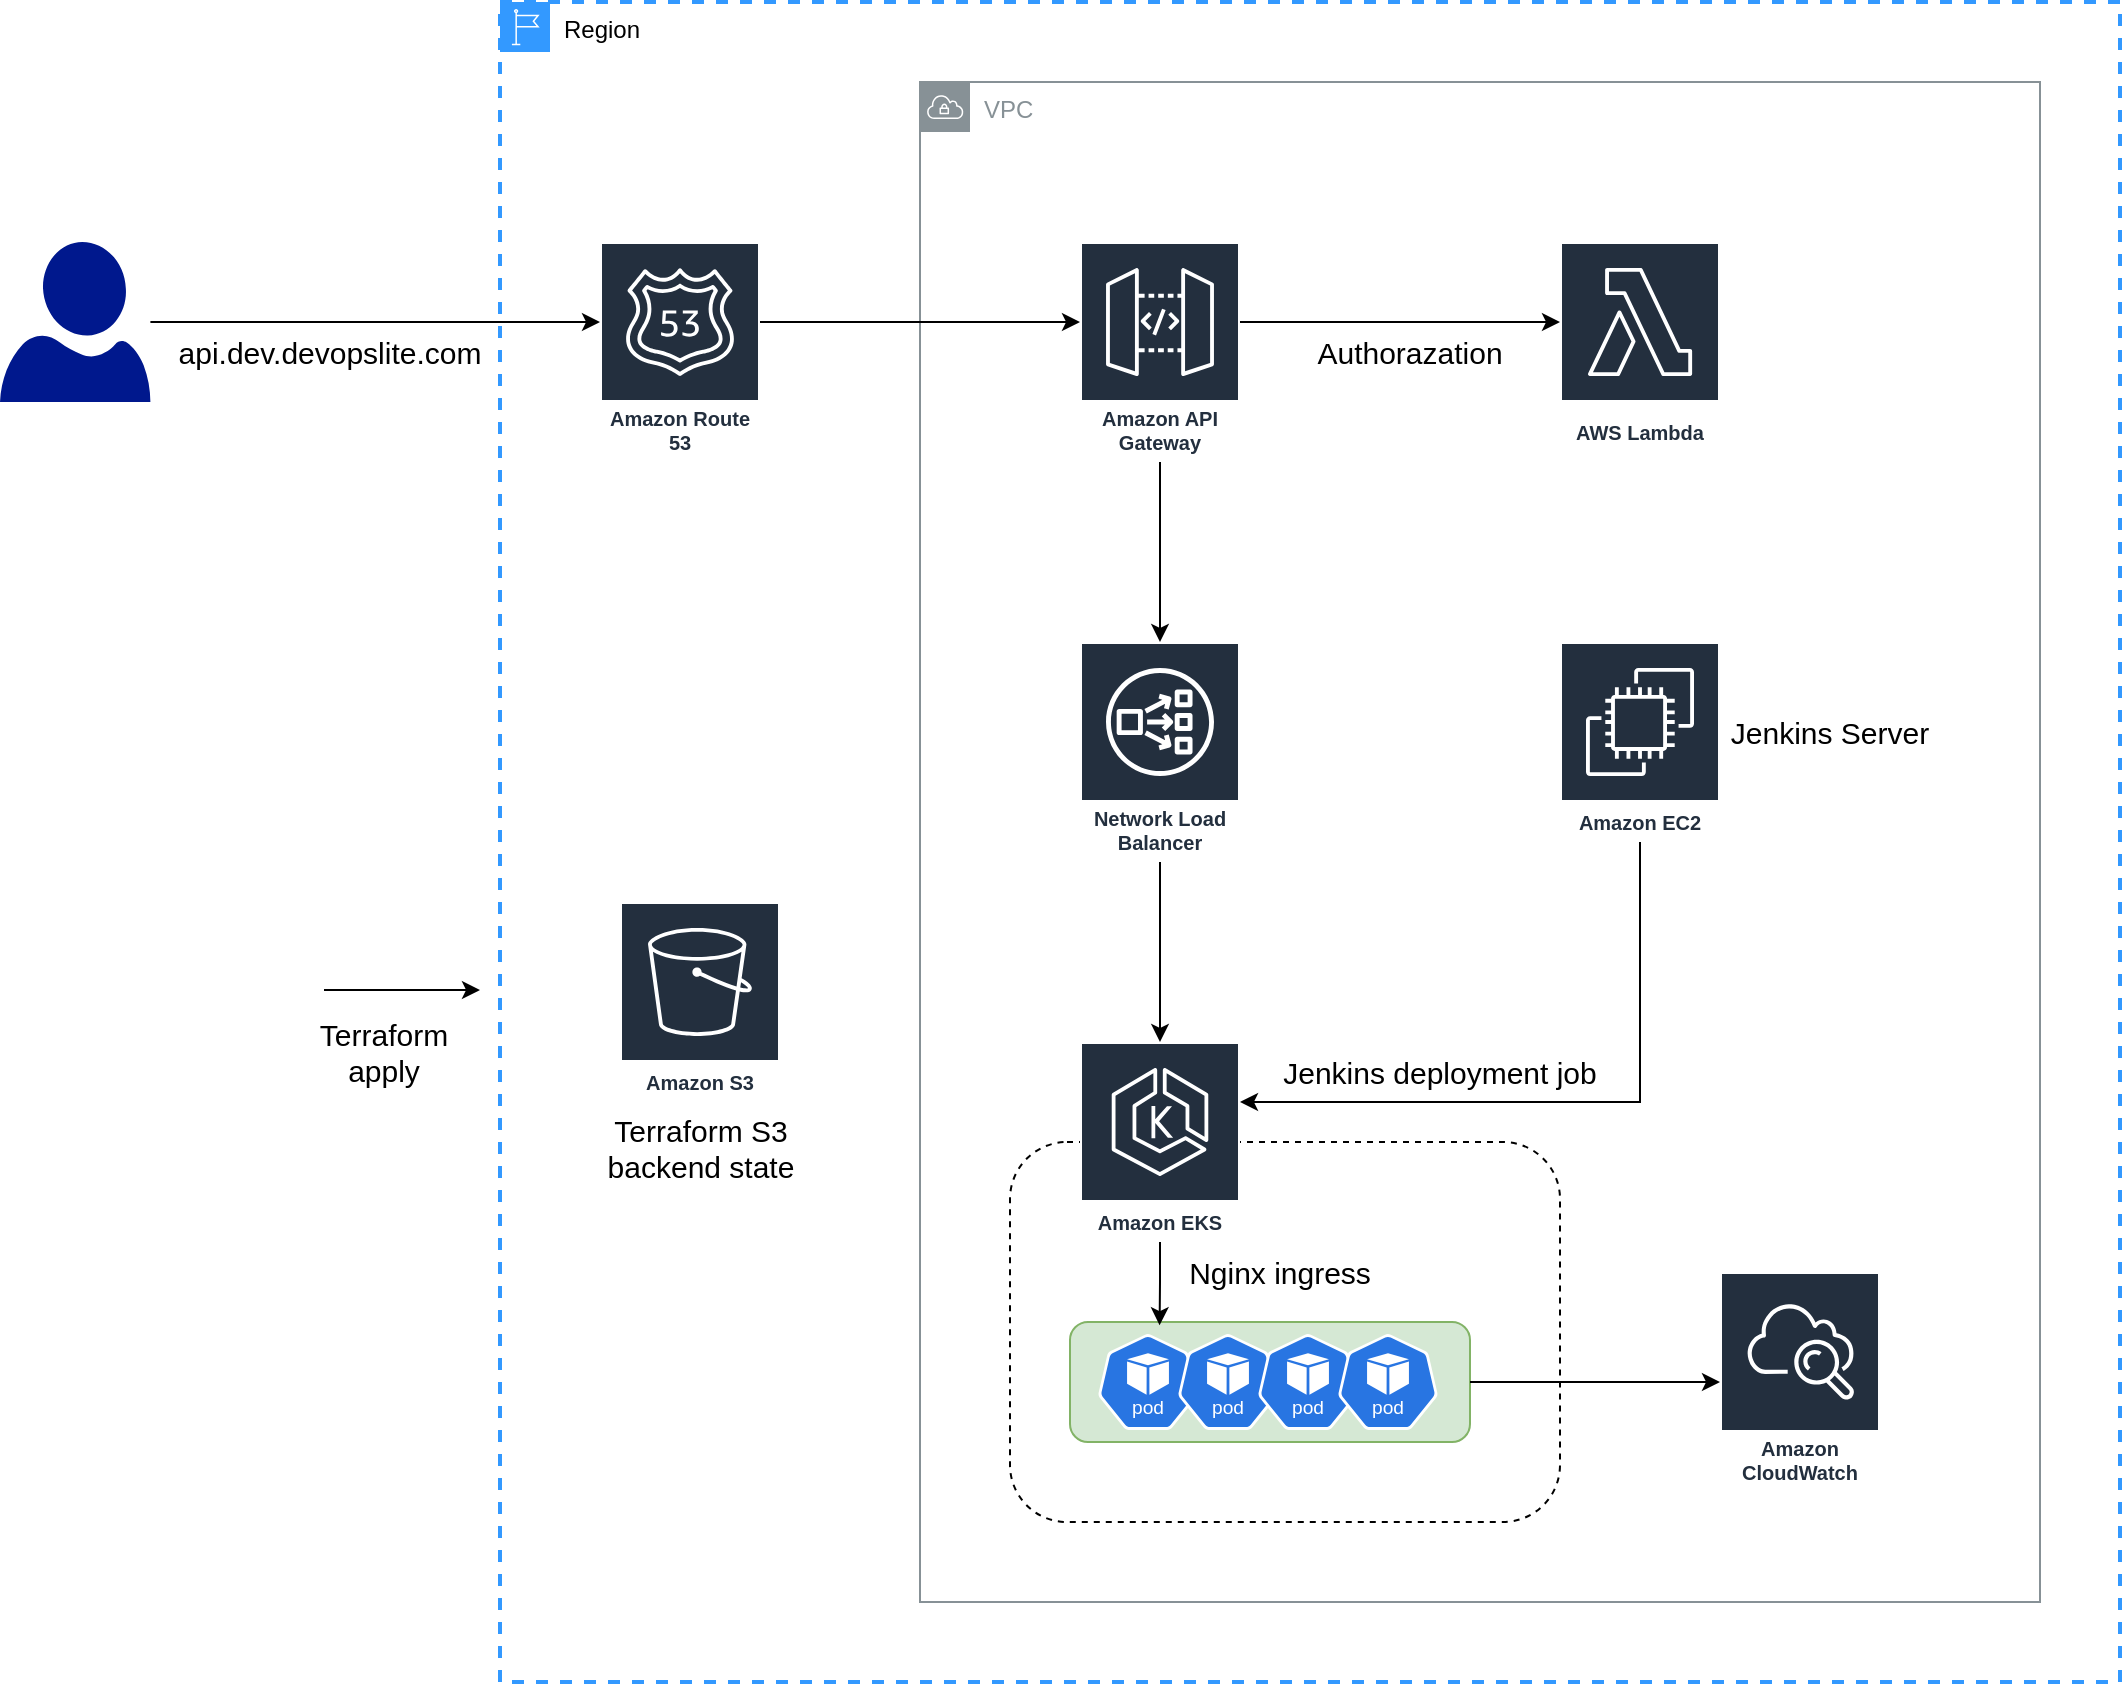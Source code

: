 <mxfile version="26.0.11">
  <diagram name="Page-1" id="4TXn8ITX5QztCAGTQ0My">
    <mxGraphModel dx="2472" dy="2059" grid="1" gridSize="10" guides="1" tooltips="1" connect="1" arrows="1" fold="1" page="1" pageScale="1" pageWidth="850" pageHeight="1100" math="0" shadow="0">
      <root>
        <mxCell id="0" />
        <mxCell id="1" parent="0" />
        <mxCell id="oVljA6R5P4OXqW9oThgL-24" value="" style="rounded=1;whiteSpace=wrap;html=1;dashed=1;" vertex="1" parent="1">
          <mxGeometry x="85" y="570" width="275" height="190" as="geometry" />
        </mxCell>
        <mxCell id="oVljA6R5P4OXqW9oThgL-18" value="Region" style="sketch=0;outlineConnect=0;html=1;whiteSpace=wrap;fontSize=12;fontStyle=0;shape=mxgraph.aws4.group;grIcon=mxgraph.aws4.group_region;strokeColor=#3399FF;fillColor=none;verticalAlign=top;align=left;spacingLeft=30;dashed=1;strokeWidth=2;" vertex="1" parent="1">
          <mxGeometry x="-170" width="810" height="840" as="geometry" />
        </mxCell>
        <mxCell id="oVljA6R5P4OXqW9oThgL-1" value="VPC" style="sketch=0;outlineConnect=0;gradientColor=none;html=1;whiteSpace=wrap;fontSize=12;fontStyle=0;shape=mxgraph.aws4.group;grIcon=mxgraph.aws4.group_vpc;strokeColor=#879196;fillColor=none;verticalAlign=top;align=left;spacingLeft=30;fontColor=#879196;dashed=0;" vertex="1" parent="1">
          <mxGeometry x="40" y="40" width="560" height="760" as="geometry" />
        </mxCell>
        <mxCell id="oVljA6R5P4OXqW9oThgL-21" style="edgeStyle=orthogonalEdgeStyle;rounded=0;orthogonalLoop=1;jettySize=auto;html=1;" edge="1" parent="1" source="oVljA6R5P4OXqW9oThgL-5" target="oVljA6R5P4OXqW9oThgL-6">
          <mxGeometry relative="1" as="geometry">
            <Array as="points">
              <mxPoint x="290" y="160" />
              <mxPoint x="290" y="160" />
            </Array>
          </mxGeometry>
        </mxCell>
        <mxCell id="oVljA6R5P4OXqW9oThgL-22" style="edgeStyle=orthogonalEdgeStyle;rounded=0;orthogonalLoop=1;jettySize=auto;html=1;" edge="1" parent="1" source="oVljA6R5P4OXqW9oThgL-5" target="oVljA6R5P4OXqW9oThgL-12">
          <mxGeometry relative="1" as="geometry" />
        </mxCell>
        <mxCell id="oVljA6R5P4OXqW9oThgL-5" value="Amazon API Gateway" style="sketch=0;outlineConnect=0;fontColor=#232F3E;gradientColor=none;strokeColor=#ffffff;fillColor=#232F3E;dashed=0;verticalLabelPosition=middle;verticalAlign=bottom;align=center;html=1;whiteSpace=wrap;fontSize=10;fontStyle=1;spacing=3;shape=mxgraph.aws4.productIcon;prIcon=mxgraph.aws4.api_gateway;" vertex="1" parent="1">
          <mxGeometry x="120" y="120" width="80" height="110" as="geometry" />
        </mxCell>
        <mxCell id="oVljA6R5P4OXqW9oThgL-6" value="AWS Lambda" style="sketch=0;outlineConnect=0;fontColor=#232F3E;gradientColor=none;strokeColor=#ffffff;fillColor=#232F3E;dashed=0;verticalLabelPosition=middle;verticalAlign=bottom;align=center;html=1;whiteSpace=wrap;fontSize=10;fontStyle=1;spacing=3;shape=mxgraph.aws4.productIcon;prIcon=mxgraph.aws4.lambda;" vertex="1" parent="1">
          <mxGeometry x="360" y="120" width="80" height="105" as="geometry" />
        </mxCell>
        <mxCell id="oVljA6R5P4OXqW9oThgL-7" value="Amazon S3" style="sketch=0;outlineConnect=0;fontColor=#232F3E;gradientColor=none;strokeColor=#ffffff;fillColor=#232F3E;dashed=0;verticalLabelPosition=middle;verticalAlign=bottom;align=center;html=1;whiteSpace=wrap;fontSize=10;fontStyle=1;spacing=3;shape=mxgraph.aws4.productIcon;prIcon=mxgraph.aws4.s3;" vertex="1" parent="1">
          <mxGeometry x="-110" y="450" width="80" height="100" as="geometry" />
        </mxCell>
        <mxCell id="oVljA6R5P4OXqW9oThgL-26" style="edgeStyle=orthogonalEdgeStyle;rounded=0;orthogonalLoop=1;jettySize=auto;html=1;" edge="1" parent="1" source="oVljA6R5P4OXqW9oThgL-8" target="oVljA6R5P4OXqW9oThgL-11">
          <mxGeometry relative="1" as="geometry">
            <Array as="points">
              <mxPoint x="400" y="550" />
            </Array>
          </mxGeometry>
        </mxCell>
        <mxCell id="oVljA6R5P4OXqW9oThgL-8" value="Amazon EC2" style="sketch=0;outlineConnect=0;fontColor=#232F3E;gradientColor=none;strokeColor=#ffffff;fillColor=#232F3E;dashed=0;verticalLabelPosition=middle;verticalAlign=bottom;align=center;html=1;whiteSpace=wrap;fontSize=10;fontStyle=1;spacing=3;shape=mxgraph.aws4.productIcon;prIcon=mxgraph.aws4.ec2;" vertex="1" parent="1">
          <mxGeometry x="360" y="320" width="80" height="100" as="geometry" />
        </mxCell>
        <mxCell id="oVljA6R5P4OXqW9oThgL-32" style="edgeStyle=orthogonalEdgeStyle;rounded=0;orthogonalLoop=1;jettySize=auto;html=1;" edge="1" parent="1" source="oVljA6R5P4OXqW9oThgL-9" target="oVljA6R5P4OXqW9oThgL-10">
          <mxGeometry relative="1" as="geometry">
            <Array as="points">
              <mxPoint x="-160" y="160" />
              <mxPoint x="-160" y="160" />
            </Array>
          </mxGeometry>
        </mxCell>
        <mxCell id="oVljA6R5P4OXqW9oThgL-9" value="" style="sketch=0;aspect=fixed;pointerEvents=1;shadow=0;dashed=0;html=1;strokeColor=none;labelPosition=center;verticalLabelPosition=bottom;verticalAlign=top;align=center;fillColor=#00188D;shape=mxgraph.azure.user" vertex="1" parent="1">
          <mxGeometry x="-420" y="120" width="75.2" height="80" as="geometry" />
        </mxCell>
        <mxCell id="oVljA6R5P4OXqW9oThgL-20" style="edgeStyle=orthogonalEdgeStyle;rounded=0;orthogonalLoop=1;jettySize=auto;html=1;" edge="1" parent="1">
          <mxGeometry relative="1" as="geometry">
            <mxPoint x="-40" y="160" as="sourcePoint" />
            <mxPoint x="120" y="160" as="targetPoint" />
          </mxGeometry>
        </mxCell>
        <mxCell id="oVljA6R5P4OXqW9oThgL-10" value="Amazon Route 53" style="sketch=0;outlineConnect=0;fontColor=#232F3E;gradientColor=none;strokeColor=#ffffff;fillColor=#232F3E;dashed=0;verticalLabelPosition=middle;verticalAlign=bottom;align=center;html=1;whiteSpace=wrap;fontSize=10;fontStyle=1;spacing=3;shape=mxgraph.aws4.productIcon;prIcon=mxgraph.aws4.route_53;" vertex="1" parent="1">
          <mxGeometry x="-120" y="120" width="80" height="110" as="geometry" />
        </mxCell>
        <mxCell id="oVljA6R5P4OXqW9oThgL-11" value="Amazon EKS" style="sketch=0;outlineConnect=0;fontColor=#232F3E;gradientColor=none;strokeColor=#ffffff;fillColor=#232F3E;dashed=0;verticalLabelPosition=middle;verticalAlign=bottom;align=center;html=1;whiteSpace=wrap;fontSize=10;fontStyle=1;spacing=3;shape=mxgraph.aws4.productIcon;prIcon=mxgraph.aws4.eks;" vertex="1" parent="1">
          <mxGeometry x="120" y="520" width="80" height="100" as="geometry" />
        </mxCell>
        <mxCell id="oVljA6R5P4OXqW9oThgL-12" value="Network Load Balancer" style="sketch=0;outlineConnect=0;fontColor=#232F3E;gradientColor=none;strokeColor=#ffffff;fillColor=#232F3E;dashed=0;verticalLabelPosition=middle;verticalAlign=bottom;align=center;html=1;whiteSpace=wrap;fontSize=10;fontStyle=1;spacing=3;shape=mxgraph.aws4.productIcon;prIcon=mxgraph.aws4.network_load_balancer;" vertex="1" parent="1">
          <mxGeometry x="120" y="320" width="80" height="110" as="geometry" />
        </mxCell>
        <mxCell id="oVljA6R5P4OXqW9oThgL-17" value="Amazon CloudWatch" style="sketch=0;outlineConnect=0;fontColor=#232F3E;gradientColor=none;strokeColor=#ffffff;fillColor=#232F3E;dashed=0;verticalLabelPosition=middle;verticalAlign=bottom;align=center;html=1;whiteSpace=wrap;fontSize=10;fontStyle=1;spacing=3;shape=mxgraph.aws4.productIcon;prIcon=mxgraph.aws4.cloudwatch;" vertex="1" parent="1">
          <mxGeometry x="440" y="635" width="80" height="110" as="geometry" />
        </mxCell>
        <mxCell id="oVljA6R5P4OXqW9oThgL-37" style="edgeStyle=orthogonalEdgeStyle;rounded=0;orthogonalLoop=1;jettySize=auto;html=1;" edge="1" parent="1" source="oVljA6R5P4OXqW9oThgL-19">
          <mxGeometry relative="1" as="geometry">
            <mxPoint x="-180" y="494.0" as="targetPoint" />
          </mxGeometry>
        </mxCell>
        <mxCell id="oVljA6R5P4OXqW9oThgL-19" value="" style="shape=image;html=1;verticalAlign=top;verticalLabelPosition=bottom;labelBackgroundColor=#ffffff;imageAspect=0;aspect=fixed;image=https://cdn1.iconfinder.com/data/icons/picons-social/57/github-128.png" vertex="1" parent="1">
          <mxGeometry x="-386" y="430" width="128" height="128" as="geometry" />
        </mxCell>
        <mxCell id="oVljA6R5P4OXqW9oThgL-23" style="edgeStyle=orthogonalEdgeStyle;rounded=0;orthogonalLoop=1;jettySize=auto;html=1;" edge="1" parent="1" source="oVljA6R5P4OXqW9oThgL-12" target="oVljA6R5P4OXqW9oThgL-11">
          <mxGeometry relative="1" as="geometry" />
        </mxCell>
        <mxCell id="oVljA6R5P4OXqW9oThgL-27" value="" style="group" vertex="1" connectable="0" parent="1">
          <mxGeometry x="115" y="660" width="200" height="60" as="geometry" />
        </mxCell>
        <mxCell id="oVljA6R5P4OXqW9oThgL-25" value="" style="rounded=1;whiteSpace=wrap;html=1;fillColor=#d5e8d4;strokeColor=#82b366;" vertex="1" parent="oVljA6R5P4OXqW9oThgL-27">
          <mxGeometry width="200" height="60" as="geometry" />
        </mxCell>
        <mxCell id="oVljA6R5P4OXqW9oThgL-13" value="" style="aspect=fixed;sketch=0;html=1;dashed=0;whitespace=wrap;verticalLabelPosition=bottom;verticalAlign=top;fillColor=#2875E2;strokeColor=#ffffff;points=[[0.005,0.63,0],[0.1,0.2,0],[0.9,0.2,0],[0.5,0,0],[0.995,0.63,0],[0.72,0.99,0],[0.5,1,0],[0.28,0.99,0]];shape=mxgraph.kubernetes.icon2;kubernetesLabel=1;prIcon=pod" vertex="1" parent="oVljA6R5P4OXqW9oThgL-27">
          <mxGeometry x="14" y="6" width="50" height="48" as="geometry" />
        </mxCell>
        <mxCell id="oVljA6R5P4OXqW9oThgL-14" value="" style="aspect=fixed;sketch=0;html=1;dashed=0;whitespace=wrap;verticalLabelPosition=bottom;verticalAlign=top;fillColor=#2875E2;strokeColor=#ffffff;points=[[0.005,0.63,0],[0.1,0.2,0],[0.9,0.2,0],[0.5,0,0],[0.995,0.63,0],[0.72,0.99,0],[0.5,1,0],[0.28,0.99,0]];shape=mxgraph.kubernetes.icon2;kubernetesLabel=1;prIcon=pod" vertex="1" parent="oVljA6R5P4OXqW9oThgL-27">
          <mxGeometry x="54" y="6" width="50" height="48" as="geometry" />
        </mxCell>
        <mxCell id="oVljA6R5P4OXqW9oThgL-15" value="" style="aspect=fixed;sketch=0;html=1;dashed=0;whitespace=wrap;verticalLabelPosition=bottom;verticalAlign=top;fillColor=#2875E2;strokeColor=#ffffff;points=[[0.005,0.63,0],[0.1,0.2,0],[0.9,0.2,0],[0.5,0,0],[0.995,0.63,0],[0.72,0.99,0],[0.5,1,0],[0.28,0.99,0]];shape=mxgraph.kubernetes.icon2;kubernetesLabel=1;prIcon=pod" vertex="1" parent="oVljA6R5P4OXqW9oThgL-27">
          <mxGeometry x="94" y="6" width="50" height="48" as="geometry" />
        </mxCell>
        <mxCell id="oVljA6R5P4OXqW9oThgL-16" value="" style="aspect=fixed;sketch=0;html=1;dashed=0;whitespace=wrap;verticalLabelPosition=bottom;verticalAlign=top;fillColor=#2875E2;strokeColor=#ffffff;points=[[0.005,0.63,0],[0.1,0.2,0],[0.9,0.2,0],[0.5,0,0],[0.995,0.63,0],[0.72,0.99,0],[0.5,1,0],[0.28,0.99,0]];shape=mxgraph.kubernetes.icon2;kubernetesLabel=1;prIcon=pod" vertex="1" parent="oVljA6R5P4OXqW9oThgL-27">
          <mxGeometry x="134" y="6" width="50" height="48" as="geometry" />
        </mxCell>
        <mxCell id="oVljA6R5P4OXqW9oThgL-28" style="edgeStyle=orthogonalEdgeStyle;rounded=0;orthogonalLoop=1;jettySize=auto;html=1;" edge="1" parent="1" source="oVljA6R5P4OXqW9oThgL-25" target="oVljA6R5P4OXqW9oThgL-17">
          <mxGeometry relative="1" as="geometry" />
        </mxCell>
        <mxCell id="oVljA6R5P4OXqW9oThgL-29" style="edgeStyle=orthogonalEdgeStyle;rounded=0;orthogonalLoop=1;jettySize=auto;html=1;entryX=0.224;entryY=0.027;entryDx=0;entryDy=0;entryPerimeter=0;" edge="1" parent="1" source="oVljA6R5P4OXqW9oThgL-11" target="oVljA6R5P4OXqW9oThgL-25">
          <mxGeometry relative="1" as="geometry" />
        </mxCell>
        <mxCell id="oVljA6R5P4OXqW9oThgL-30" value="Terraform S3 backend state" style="text;html=1;align=center;verticalAlign=middle;whiteSpace=wrap;rounded=0;fontSize=15;" vertex="1" parent="1">
          <mxGeometry x="-127.5" y="558" width="115" height="30" as="geometry" />
        </mxCell>
        <mxCell id="oVljA6R5P4OXqW9oThgL-31" value="api.dev.devopslite.com" style="text;html=1;align=center;verticalAlign=middle;whiteSpace=wrap;rounded=0;fontSize=15;" vertex="1" parent="1">
          <mxGeometry x="-300" y="160" width="90" height="30" as="geometry" />
        </mxCell>
        <mxCell id="oVljA6R5P4OXqW9oThgL-33" value="Authorazation" style="text;html=1;align=center;verticalAlign=middle;whiteSpace=wrap;rounded=0;fontSize=15;" vertex="1" parent="1">
          <mxGeometry x="240" y="160" width="90" height="30" as="geometry" />
        </mxCell>
        <mxCell id="oVljA6R5P4OXqW9oThgL-34" value="Nginx ingress" style="text;html=1;align=center;verticalAlign=middle;whiteSpace=wrap;rounded=0;fontSize=15;" vertex="1" parent="1">
          <mxGeometry x="160" y="620" width="120" height="30" as="geometry" />
        </mxCell>
        <mxCell id="oVljA6R5P4OXqW9oThgL-35" value="Jenkins deployment job" style="text;html=1;align=center;verticalAlign=middle;whiteSpace=wrap;rounded=0;fontSize=15;" vertex="1" parent="1">
          <mxGeometry x="220" y="520" width="160" height="30" as="geometry" />
        </mxCell>
        <mxCell id="oVljA6R5P4OXqW9oThgL-36" value="Jenkins Server" style="text;html=1;align=center;verticalAlign=middle;whiteSpace=wrap;rounded=0;fontSize=15;" vertex="1" parent="1">
          <mxGeometry x="440" y="350" width="110" height="30" as="geometry" />
        </mxCell>
        <mxCell id="oVljA6R5P4OXqW9oThgL-38" value="Terraform apply" style="text;html=1;align=center;verticalAlign=middle;whiteSpace=wrap;rounded=0;fontSize=15;" vertex="1" parent="1">
          <mxGeometry x="-258" y="510" width="60" height="30" as="geometry" />
        </mxCell>
      </root>
    </mxGraphModel>
  </diagram>
</mxfile>
